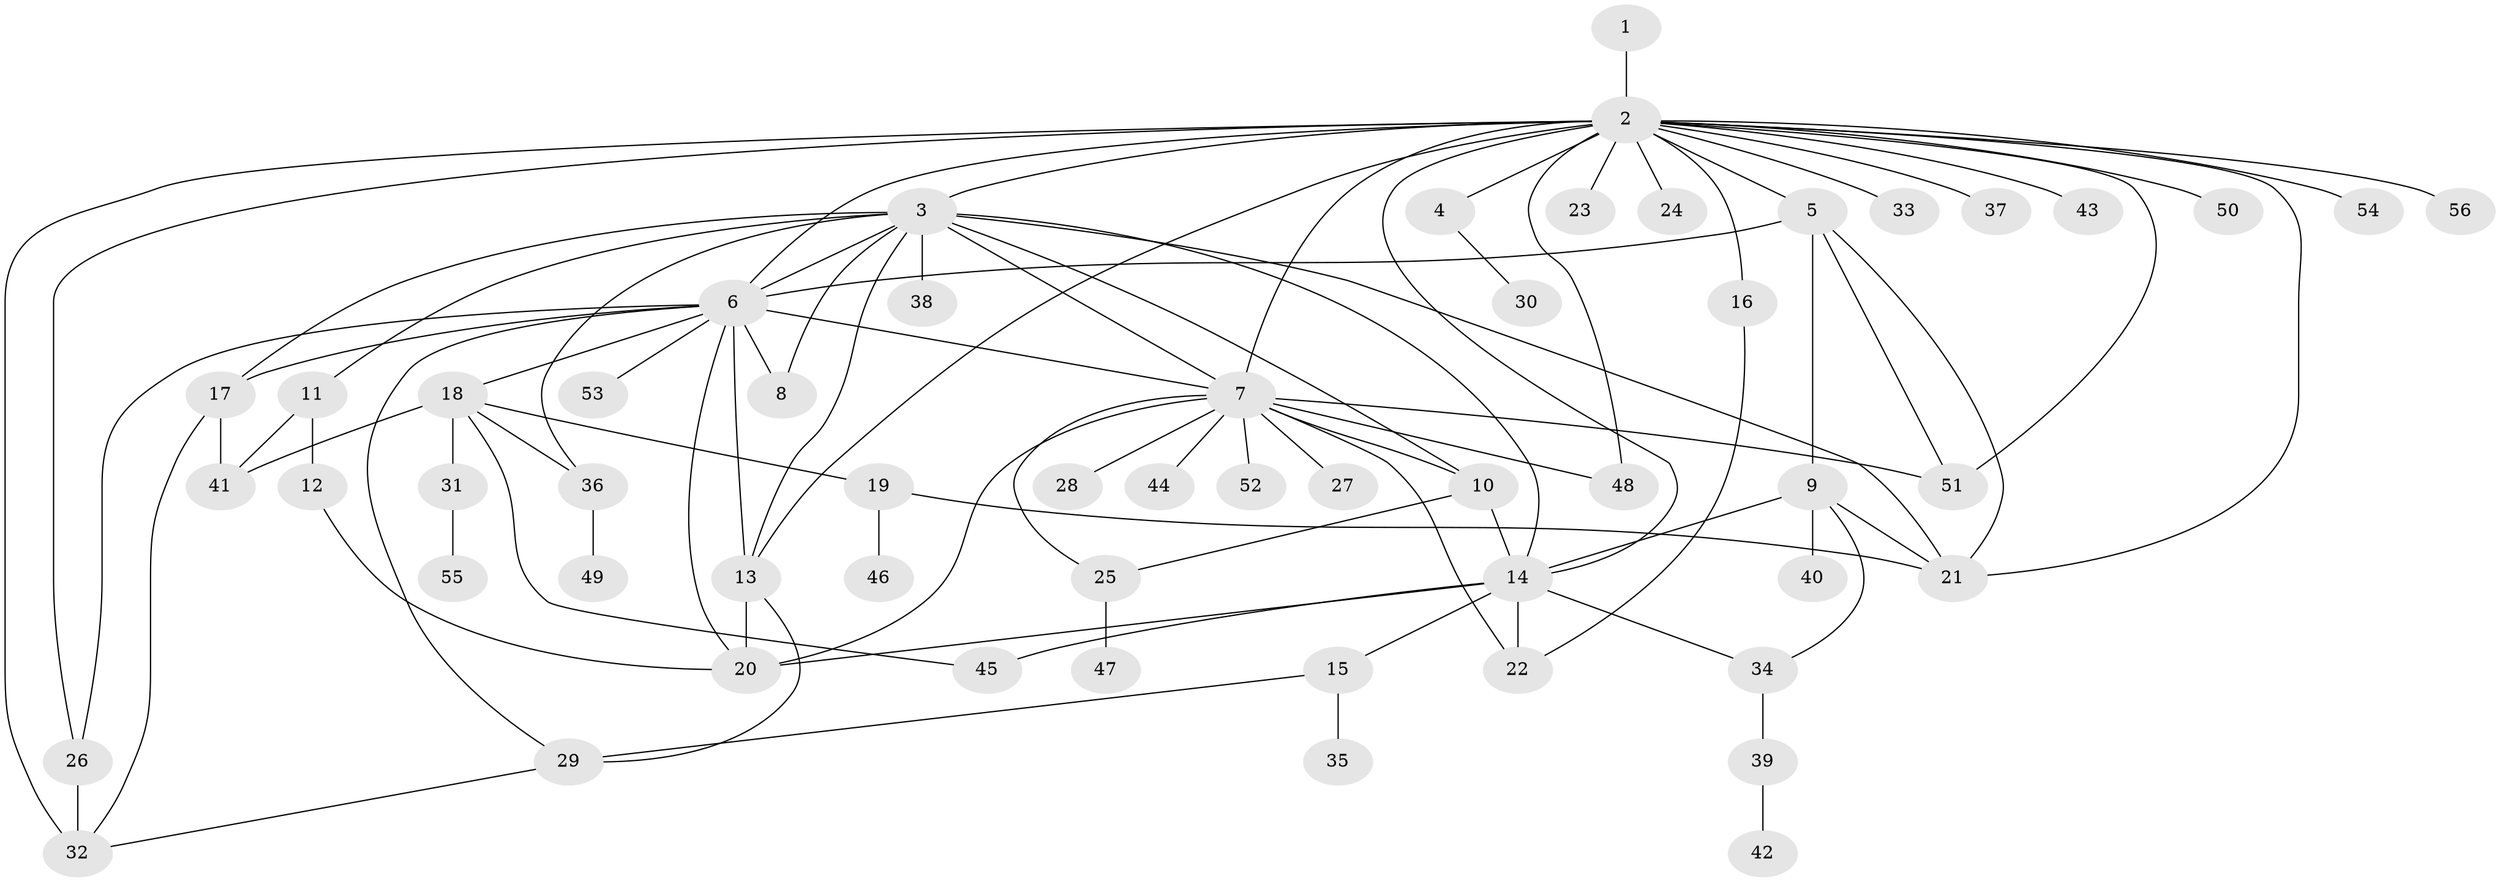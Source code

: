 // original degree distribution, {2: 0.22522522522522523, 25: 0.009009009009009009, 16: 0.009009009009009009, 1: 0.4954954954954955, 3: 0.10810810810810811, 20: 0.009009009009009009, 14: 0.009009009009009009, 6: 0.02702702702702703, 10: 0.018018018018018018, 8: 0.009009009009009009, 7: 0.009009009009009009, 4: 0.06306306306306306, 5: 0.009009009009009009}
// Generated by graph-tools (version 1.1) at 2025/35/03/09/25 02:35:34]
// undirected, 56 vertices, 92 edges
graph export_dot {
graph [start="1"]
  node [color=gray90,style=filled];
  1;
  2;
  3;
  4;
  5;
  6;
  7;
  8;
  9;
  10;
  11;
  12;
  13;
  14;
  15;
  16;
  17;
  18;
  19;
  20;
  21;
  22;
  23;
  24;
  25;
  26;
  27;
  28;
  29;
  30;
  31;
  32;
  33;
  34;
  35;
  36;
  37;
  38;
  39;
  40;
  41;
  42;
  43;
  44;
  45;
  46;
  47;
  48;
  49;
  50;
  51;
  52;
  53;
  54;
  55;
  56;
  1 -- 2 [weight=1.0];
  2 -- 3 [weight=1.0];
  2 -- 4 [weight=1.0];
  2 -- 5 [weight=1.0];
  2 -- 6 [weight=1.0];
  2 -- 7 [weight=1.0];
  2 -- 13 [weight=1.0];
  2 -- 14 [weight=1.0];
  2 -- 16 [weight=1.0];
  2 -- 21 [weight=1.0];
  2 -- 23 [weight=1.0];
  2 -- 24 [weight=1.0];
  2 -- 26 [weight=1.0];
  2 -- 32 [weight=2.0];
  2 -- 33 [weight=1.0];
  2 -- 37 [weight=1.0];
  2 -- 43 [weight=1.0];
  2 -- 48 [weight=1.0];
  2 -- 50 [weight=1.0];
  2 -- 51 [weight=1.0];
  2 -- 54 [weight=1.0];
  2 -- 56 [weight=1.0];
  3 -- 6 [weight=1.0];
  3 -- 7 [weight=1.0];
  3 -- 8 [weight=1.0];
  3 -- 10 [weight=3.0];
  3 -- 11 [weight=1.0];
  3 -- 13 [weight=1.0];
  3 -- 14 [weight=1.0];
  3 -- 17 [weight=1.0];
  3 -- 21 [weight=1.0];
  3 -- 36 [weight=1.0];
  3 -- 38 [weight=1.0];
  4 -- 30 [weight=1.0];
  5 -- 6 [weight=1.0];
  5 -- 9 [weight=1.0];
  5 -- 21 [weight=1.0];
  5 -- 51 [weight=1.0];
  6 -- 7 [weight=1.0];
  6 -- 8 [weight=7.0];
  6 -- 13 [weight=1.0];
  6 -- 17 [weight=1.0];
  6 -- 18 [weight=1.0];
  6 -- 20 [weight=1.0];
  6 -- 26 [weight=1.0];
  6 -- 29 [weight=1.0];
  6 -- 53 [weight=1.0];
  7 -- 10 [weight=1.0];
  7 -- 20 [weight=1.0];
  7 -- 22 [weight=1.0];
  7 -- 25 [weight=1.0];
  7 -- 27 [weight=1.0];
  7 -- 28 [weight=1.0];
  7 -- 44 [weight=1.0];
  7 -- 48 [weight=1.0];
  7 -- 51 [weight=1.0];
  7 -- 52 [weight=1.0];
  9 -- 14 [weight=1.0];
  9 -- 21 [weight=1.0];
  9 -- 34 [weight=1.0];
  9 -- 40 [weight=2.0];
  10 -- 14 [weight=1.0];
  10 -- 25 [weight=1.0];
  11 -- 12 [weight=3.0];
  11 -- 41 [weight=1.0];
  12 -- 20 [weight=1.0];
  13 -- 20 [weight=5.0];
  13 -- 29 [weight=1.0];
  14 -- 15 [weight=1.0];
  14 -- 20 [weight=1.0];
  14 -- 22 [weight=1.0];
  14 -- 34 [weight=1.0];
  14 -- 45 [weight=1.0];
  15 -- 29 [weight=1.0];
  15 -- 35 [weight=1.0];
  16 -- 22 [weight=1.0];
  17 -- 32 [weight=1.0];
  17 -- 41 [weight=3.0];
  18 -- 19 [weight=1.0];
  18 -- 31 [weight=1.0];
  18 -- 36 [weight=1.0];
  18 -- 41 [weight=1.0];
  18 -- 45 [weight=1.0];
  19 -- 21 [weight=1.0];
  19 -- 46 [weight=1.0];
  25 -- 47 [weight=1.0];
  26 -- 32 [weight=2.0];
  29 -- 32 [weight=1.0];
  31 -- 55 [weight=1.0];
  34 -- 39 [weight=1.0];
  36 -- 49 [weight=1.0];
  39 -- 42 [weight=1.0];
}
